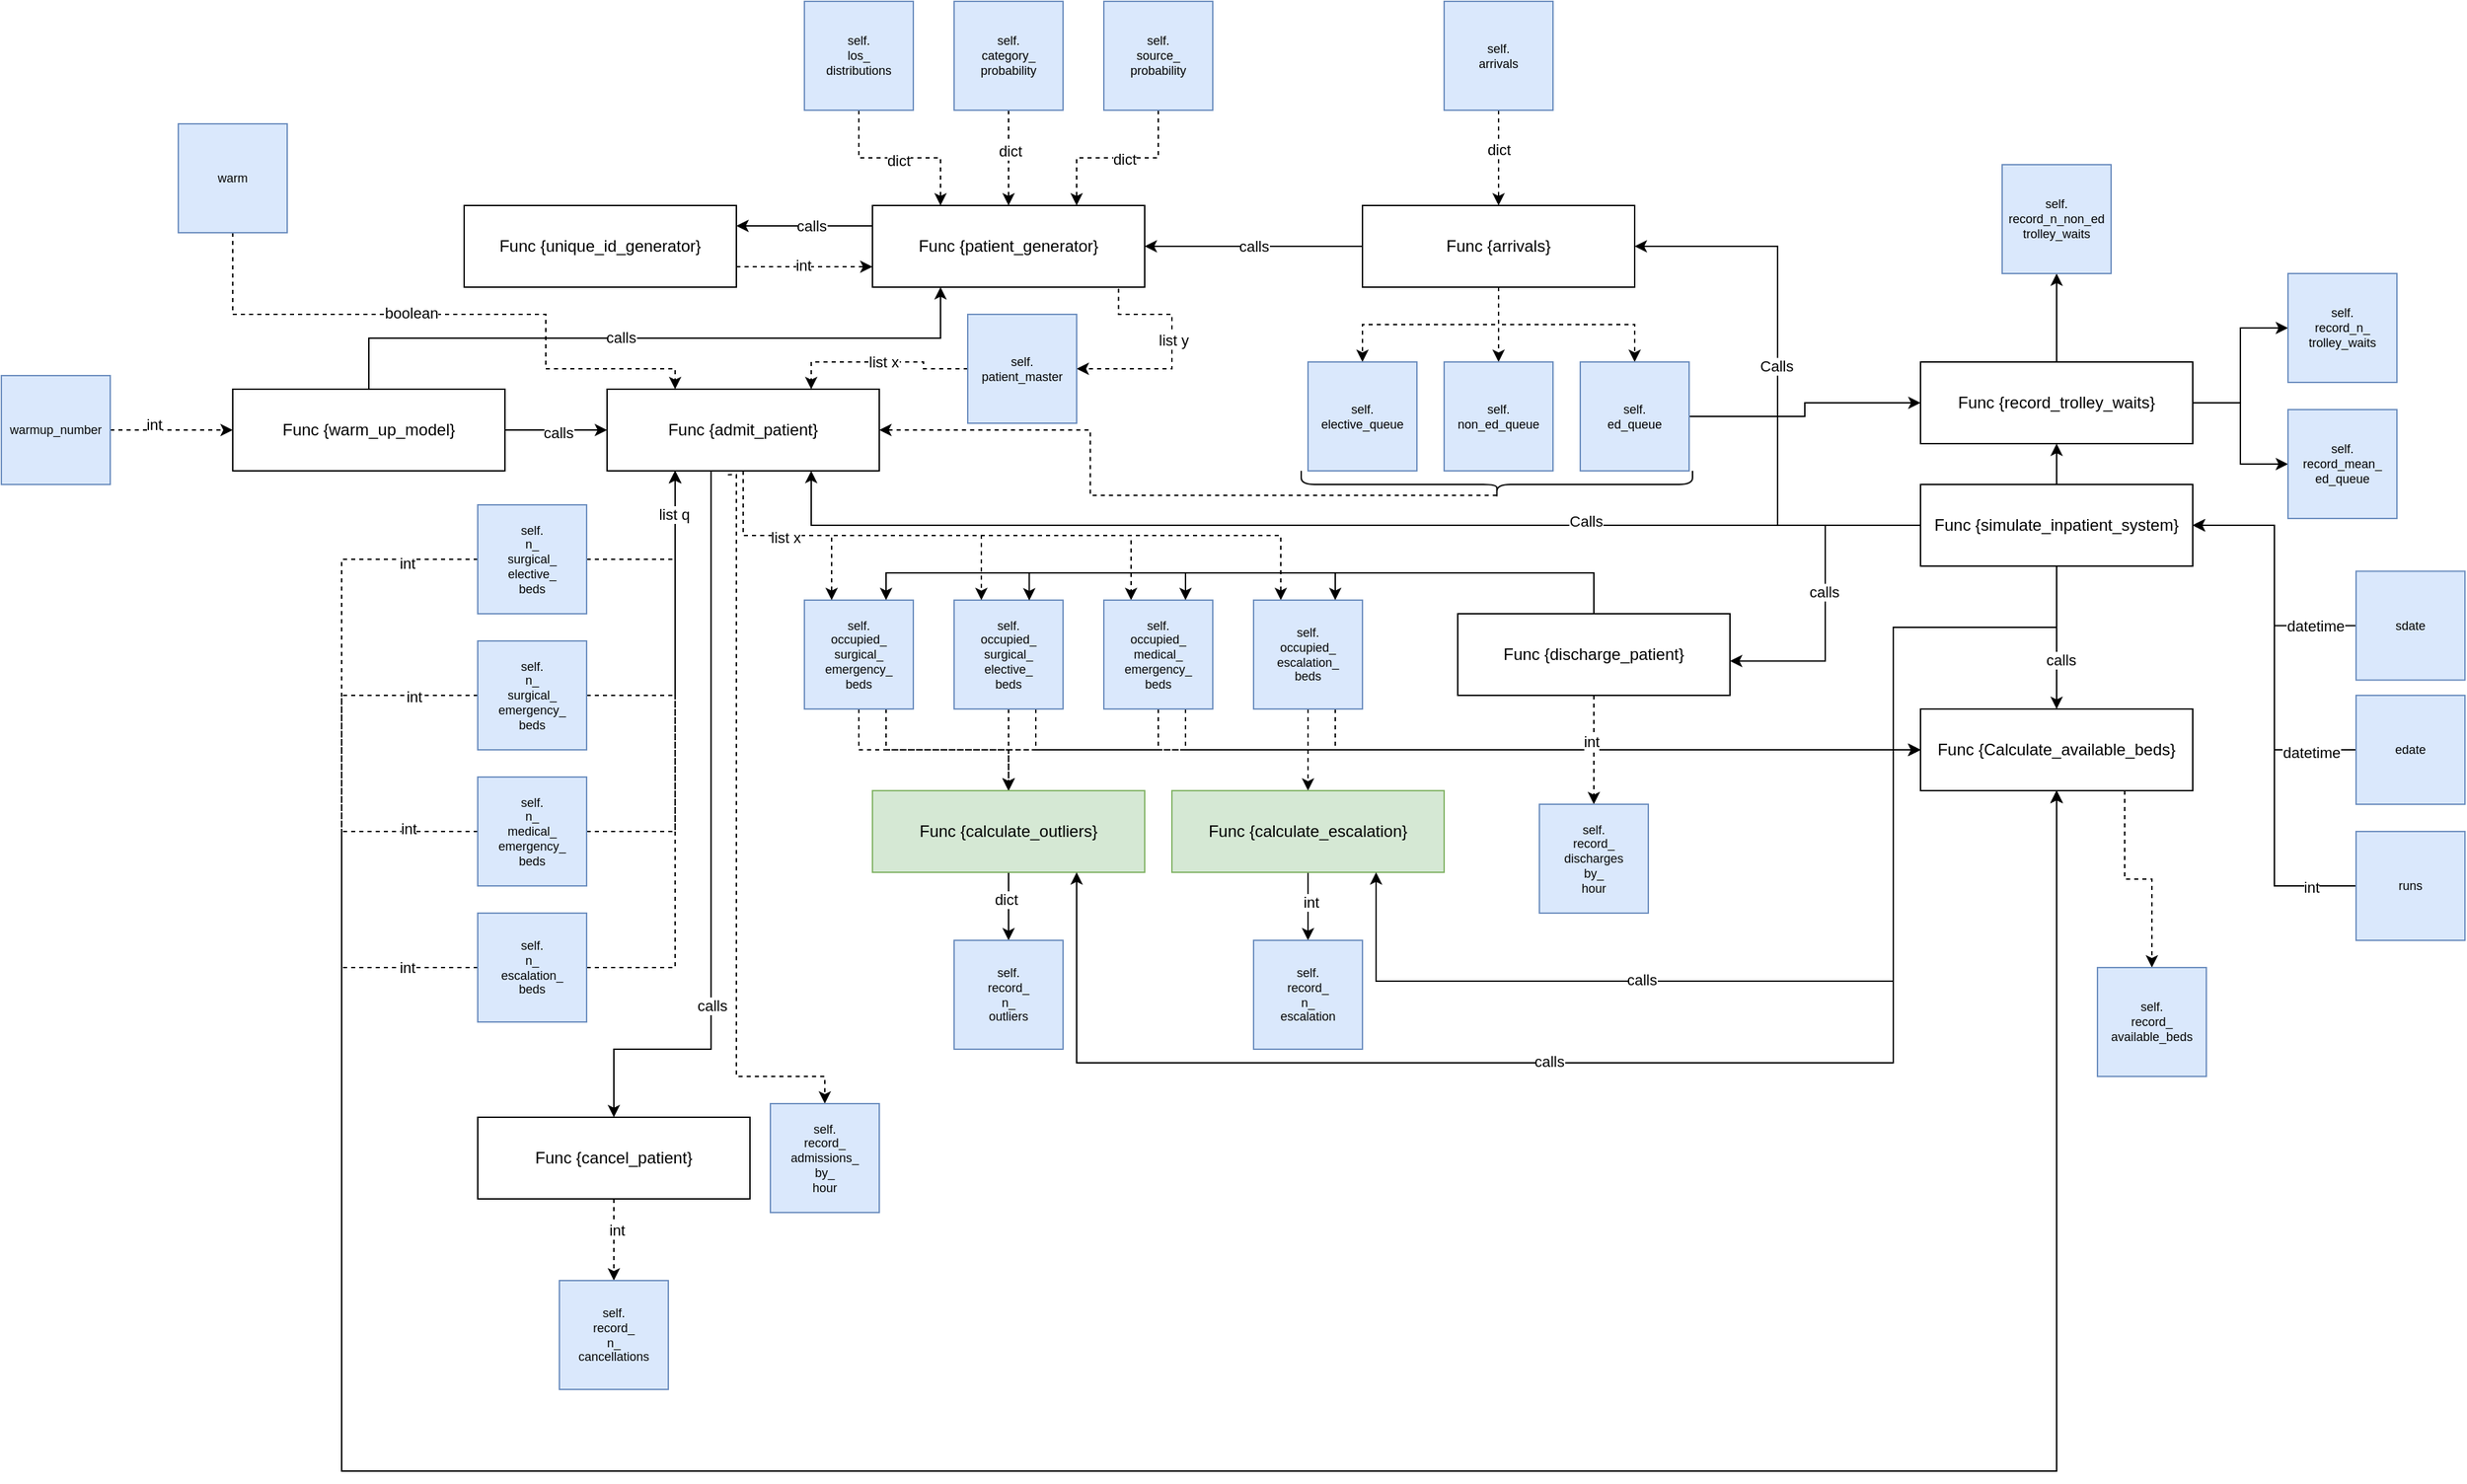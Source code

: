 <mxfile version="22.0.2" type="device">
  <diagram name="Page-1" id="2YBvvXClWsGukQMizWep">
    <mxGraphModel dx="3790" dy="1213" grid="1" gridSize="10" guides="1" tooltips="1" connect="1" arrows="1" fold="1" page="1" pageScale="1" pageWidth="850" pageHeight="1100" math="0" shadow="0">
      <root>
        <mxCell id="0" />
        <mxCell id="1" parent="0" />
        <mxCell id="R9RrN_RlZ74akKqqiqNs-4" style="edgeStyle=orthogonalEdgeStyle;rounded=0;orthogonalLoop=1;jettySize=auto;html=1;entryX=0;entryY=0.75;entryDx=0;entryDy=0;dashed=1;exitX=1;exitY=0.75;exitDx=0;exitDy=0;" edge="1" parent="1" source="R9RrN_RlZ74akKqqiqNs-2" target="R9RrN_RlZ74akKqqiqNs-3">
          <mxGeometry relative="1" as="geometry" />
        </mxCell>
        <mxCell id="R9RrN_RlZ74akKqqiqNs-9" value="int" style="edgeLabel;html=1;align=center;verticalAlign=middle;resizable=0;points=[];" vertex="1" connectable="0" parent="R9RrN_RlZ74akKqqiqNs-4">
          <mxGeometry x="-0.024" y="1" relative="1" as="geometry">
            <mxPoint as="offset" />
          </mxGeometry>
        </mxCell>
        <mxCell id="R9RrN_RlZ74akKqqiqNs-2" value="Func {unique_id_generator}" style="rounded=0;whiteSpace=wrap;html=1;" vertex="1" parent="1">
          <mxGeometry x="120" y="470" width="200" height="60" as="geometry" />
        </mxCell>
        <mxCell id="R9RrN_RlZ74akKqqiqNs-14" style="edgeStyle=orthogonalEdgeStyle;rounded=0;orthogonalLoop=1;jettySize=auto;html=1;dashed=1;exitX=0.904;exitY=1.019;exitDx=0;exitDy=0;entryX=1;entryY=0.5;entryDx=0;entryDy=0;exitPerimeter=0;" edge="1" parent="1" source="R9RrN_RlZ74akKqqiqNs-3" target="R9RrN_RlZ74akKqqiqNs-13">
          <mxGeometry relative="1" as="geometry" />
        </mxCell>
        <mxCell id="R9RrN_RlZ74akKqqiqNs-16" value="list y" style="edgeLabel;html=1;align=center;verticalAlign=middle;resizable=0;points=[];" vertex="1" connectable="0" parent="R9RrN_RlZ74akKqqiqNs-14">
          <mxGeometry x="-0.089" y="1" relative="1" as="geometry">
            <mxPoint as="offset" />
          </mxGeometry>
        </mxCell>
        <mxCell id="R9RrN_RlZ74akKqqiqNs-56" style="edgeStyle=orthogonalEdgeStyle;rounded=0;orthogonalLoop=1;jettySize=auto;html=1;entryX=1;entryY=0.25;entryDx=0;entryDy=0;exitX=0;exitY=0.25;exitDx=0;exitDy=0;" edge="1" parent="1" source="R9RrN_RlZ74akKqqiqNs-3" target="R9RrN_RlZ74akKqqiqNs-2">
          <mxGeometry relative="1" as="geometry" />
        </mxCell>
        <mxCell id="R9RrN_RlZ74akKqqiqNs-57" value="calls" style="edgeLabel;html=1;align=center;verticalAlign=middle;resizable=0;points=[];" vertex="1" connectable="0" parent="R9RrN_RlZ74akKqqiqNs-56">
          <mxGeometry x="-0.092" relative="1" as="geometry">
            <mxPoint as="offset" />
          </mxGeometry>
        </mxCell>
        <mxCell id="R9RrN_RlZ74akKqqiqNs-3" value="Func {patient_generator&lt;span style=&quot;background-color: initial;&quot;&gt;}&lt;/span&gt;" style="rounded=0;whiteSpace=wrap;html=1;" vertex="1" parent="1">
          <mxGeometry x="420" y="470" width="200" height="60" as="geometry" />
        </mxCell>
        <mxCell id="R9RrN_RlZ74akKqqiqNs-10" style="edgeStyle=orthogonalEdgeStyle;rounded=0;orthogonalLoop=1;jettySize=auto;html=1;entryX=0.25;entryY=1;entryDx=0;entryDy=0;exitX=0.5;exitY=0;exitDx=0;exitDy=0;" edge="1" parent="1" source="R9RrN_RlZ74akKqqiqNs-5" target="R9RrN_RlZ74akKqqiqNs-3">
          <mxGeometry relative="1" as="geometry">
            <mxPoint x="470" y="600" as="sourcePoint" />
          </mxGeometry>
        </mxCell>
        <mxCell id="R9RrN_RlZ74akKqqiqNs-11" value="calls" style="edgeLabel;html=1;align=center;verticalAlign=middle;resizable=0;points=[];" vertex="1" connectable="0" parent="R9RrN_RlZ74akKqqiqNs-10">
          <mxGeometry x="-0.102" y="1" relative="1" as="geometry">
            <mxPoint as="offset" />
          </mxGeometry>
        </mxCell>
        <mxCell id="R9RrN_RlZ74akKqqiqNs-31" style="edgeStyle=orthogonalEdgeStyle;rounded=0;orthogonalLoop=1;jettySize=auto;html=1;entryX=0;entryY=0.5;entryDx=0;entryDy=0;" edge="1" parent="1" source="R9RrN_RlZ74akKqqiqNs-5" target="R9RrN_RlZ74akKqqiqNs-42">
          <mxGeometry relative="1" as="geometry" />
        </mxCell>
        <mxCell id="R9RrN_RlZ74akKqqiqNs-45" value="calls" style="edgeLabel;html=1;align=center;verticalAlign=middle;resizable=0;points=[];" vertex="1" connectable="0" parent="R9RrN_RlZ74akKqqiqNs-31">
          <mxGeometry x="0.046" y="-2" relative="1" as="geometry">
            <mxPoint as="offset" />
          </mxGeometry>
        </mxCell>
        <mxCell id="R9RrN_RlZ74akKqqiqNs-33" style="edgeStyle=orthogonalEdgeStyle;rounded=0;orthogonalLoop=1;jettySize=auto;html=1;exitX=0.5;exitY=1;exitDx=0;exitDy=0;entryX=0.25;entryY=0;entryDx=0;entryDy=0;dashed=1;" edge="1" parent="1" source="R9RrN_RlZ74akKqqiqNs-42" target="R9RrN_RlZ74akKqqiqNs-29">
          <mxGeometry relative="1" as="geometry" />
        </mxCell>
        <mxCell id="R9RrN_RlZ74akKqqiqNs-34" style="edgeStyle=orthogonalEdgeStyle;rounded=0;orthogonalLoop=1;jettySize=auto;html=1;exitX=0.5;exitY=1;exitDx=0;exitDy=0;entryX=0.25;entryY=0;entryDx=0;entryDy=0;dashed=1;" edge="1" parent="1" source="R9RrN_RlZ74akKqqiqNs-42" target="R9RrN_RlZ74akKqqiqNs-30">
          <mxGeometry relative="1" as="geometry" />
        </mxCell>
        <mxCell id="R9RrN_RlZ74akKqqiqNs-5" value="Func {warm_up_model&lt;span style=&quot;background-color: initial;&quot;&gt;}&lt;/span&gt;" style="rounded=0;whiteSpace=wrap;html=1;" vertex="1" parent="1">
          <mxGeometry x="-50" y="605" width="200" height="60" as="geometry" />
        </mxCell>
        <mxCell id="R9RrN_RlZ74akKqqiqNs-58" style="edgeStyle=orthogonalEdgeStyle;rounded=0;orthogonalLoop=1;jettySize=auto;html=1;entryX=1;entryY=0.5;entryDx=0;entryDy=0;exitX=0;exitY=0.5;exitDx=0;exitDy=0;" edge="1" parent="1" source="R9RrN_RlZ74akKqqiqNs-7" target="R9RrN_RlZ74akKqqiqNs-3">
          <mxGeometry relative="1" as="geometry" />
        </mxCell>
        <mxCell id="R9RrN_RlZ74akKqqiqNs-59" value="calls" style="edgeLabel;html=1;align=center;verticalAlign=middle;resizable=0;points=[];" vertex="1" connectable="0" parent="R9RrN_RlZ74akKqqiqNs-58">
          <mxGeometry x="0.292" relative="1" as="geometry">
            <mxPoint x="23" as="offset" />
          </mxGeometry>
        </mxCell>
        <mxCell id="R9RrN_RlZ74akKqqiqNs-90" style="edgeStyle=orthogonalEdgeStyle;rounded=0;orthogonalLoop=1;jettySize=auto;html=1;entryX=0.5;entryY=0;entryDx=0;entryDy=0;dashed=1;" edge="1" parent="1" source="R9RrN_RlZ74akKqqiqNs-7" target="R9RrN_RlZ74akKqqiqNs-86">
          <mxGeometry relative="1" as="geometry" />
        </mxCell>
        <mxCell id="R9RrN_RlZ74akKqqiqNs-91" style="edgeStyle=orthogonalEdgeStyle;rounded=0;orthogonalLoop=1;jettySize=auto;html=1;entryX=0.5;entryY=0;entryDx=0;entryDy=0;dashed=1;" edge="1" parent="1" source="R9RrN_RlZ74akKqqiqNs-7" target="R9RrN_RlZ74akKqqiqNs-87">
          <mxGeometry relative="1" as="geometry" />
        </mxCell>
        <mxCell id="R9RrN_RlZ74akKqqiqNs-92" style="edgeStyle=orthogonalEdgeStyle;rounded=0;orthogonalLoop=1;jettySize=auto;html=1;entryX=0.5;entryY=0;entryDx=0;entryDy=0;dashed=1;" edge="1" parent="1" source="R9RrN_RlZ74akKqqiqNs-7" target="R9RrN_RlZ74akKqqiqNs-89">
          <mxGeometry relative="1" as="geometry" />
        </mxCell>
        <mxCell id="R9RrN_RlZ74akKqqiqNs-7" value="Func {arrivals&lt;span style=&quot;background-color: initial;&quot;&gt;}&lt;/span&gt;" style="rounded=0;whiteSpace=wrap;html=1;" vertex="1" parent="1">
          <mxGeometry x="780" y="470" width="200" height="60" as="geometry" />
        </mxCell>
        <mxCell id="R9RrN_RlZ74akKqqiqNs-43" style="edgeStyle=orthogonalEdgeStyle;rounded=0;orthogonalLoop=1;jettySize=auto;html=1;entryX=0.75;entryY=0;entryDx=0;entryDy=0;dashed=1;" edge="1" parent="1" source="R9RrN_RlZ74akKqqiqNs-13" target="R9RrN_RlZ74akKqqiqNs-42">
          <mxGeometry relative="1" as="geometry" />
        </mxCell>
        <mxCell id="R9RrN_RlZ74akKqqiqNs-44" value="list x" style="edgeLabel;html=1;align=center;verticalAlign=middle;resizable=0;points=[];" vertex="1" connectable="0" parent="R9RrN_RlZ74akKqqiqNs-43">
          <mxGeometry x="-0.038" relative="1" as="geometry">
            <mxPoint as="offset" />
          </mxGeometry>
        </mxCell>
        <mxCell id="R9RrN_RlZ74akKqqiqNs-13" value="self.&lt;br style=&quot;font-size: 9px;&quot;&gt;patient_master" style="whiteSpace=wrap;html=1;aspect=fixed;fillColor=#dae8fc;strokeColor=#6c8ebf;fontSize=9;" vertex="1" parent="1">
          <mxGeometry x="490" y="550" width="80" height="80" as="geometry" />
        </mxCell>
        <mxCell id="R9RrN_RlZ74akKqqiqNs-21" style="edgeStyle=orthogonalEdgeStyle;rounded=0;orthogonalLoop=1;jettySize=auto;html=1;entryX=0.25;entryY=0;entryDx=0;entryDy=0;dashed=1;" edge="1" parent="1" source="R9RrN_RlZ74akKqqiqNs-18" target="R9RrN_RlZ74akKqqiqNs-3">
          <mxGeometry relative="1" as="geometry" />
        </mxCell>
        <mxCell id="R9RrN_RlZ74akKqqiqNs-24" value="dict" style="edgeLabel;html=1;align=center;verticalAlign=middle;resizable=0;points=[];" vertex="1" connectable="0" parent="R9RrN_RlZ74akKqqiqNs-21">
          <mxGeometry x="-0.025" y="-2" relative="1" as="geometry">
            <mxPoint as="offset" />
          </mxGeometry>
        </mxCell>
        <mxCell id="R9RrN_RlZ74akKqqiqNs-18" value="self.&lt;br&gt;los_&lt;br&gt;distributions" style="whiteSpace=wrap;html=1;aspect=fixed;fillColor=#dae8fc;strokeColor=#6c8ebf;fontSize=9;" vertex="1" parent="1">
          <mxGeometry x="370" y="320" width="80" height="80" as="geometry" />
        </mxCell>
        <mxCell id="R9RrN_RlZ74akKqqiqNs-22" style="edgeStyle=orthogonalEdgeStyle;rounded=0;orthogonalLoop=1;jettySize=auto;html=1;entryX=0.5;entryY=0;entryDx=0;entryDy=0;dashed=1;" edge="1" parent="1" source="R9RrN_RlZ74akKqqiqNs-19" target="R9RrN_RlZ74akKqqiqNs-3">
          <mxGeometry relative="1" as="geometry" />
        </mxCell>
        <mxCell id="R9RrN_RlZ74akKqqiqNs-25" value="dict" style="edgeLabel;html=1;align=center;verticalAlign=middle;resizable=0;points=[];" vertex="1" connectable="0" parent="R9RrN_RlZ74akKqqiqNs-22">
          <mxGeometry x="-0.139" y="1" relative="1" as="geometry">
            <mxPoint as="offset" />
          </mxGeometry>
        </mxCell>
        <mxCell id="R9RrN_RlZ74akKqqiqNs-19" value="self.&lt;br style=&quot;font-size: 9px;&quot;&gt;category_&lt;br&gt;probability" style="whiteSpace=wrap;html=1;aspect=fixed;fillColor=#dae8fc;strokeColor=#6c8ebf;fontSize=9;" vertex="1" parent="1">
          <mxGeometry x="480" y="320" width="80" height="80" as="geometry" />
        </mxCell>
        <mxCell id="R9RrN_RlZ74akKqqiqNs-23" style="edgeStyle=orthogonalEdgeStyle;rounded=0;orthogonalLoop=1;jettySize=auto;html=1;entryX=0.75;entryY=0;entryDx=0;entryDy=0;dashed=1;" edge="1" parent="1" source="R9RrN_RlZ74akKqqiqNs-20" target="R9RrN_RlZ74akKqqiqNs-3">
          <mxGeometry relative="1" as="geometry" />
        </mxCell>
        <mxCell id="R9RrN_RlZ74akKqqiqNs-26" value="dict" style="edgeLabel;html=1;align=center;verticalAlign=middle;resizable=0;points=[];" vertex="1" connectable="0" parent="R9RrN_RlZ74akKqqiqNs-23">
          <mxGeometry x="-0.068" y="1" relative="1" as="geometry">
            <mxPoint as="offset" />
          </mxGeometry>
        </mxCell>
        <mxCell id="R9RrN_RlZ74akKqqiqNs-20" value="self.&lt;br style=&quot;font-size: 9px;&quot;&gt;source_&lt;br&gt;probability" style="whiteSpace=wrap;html=1;aspect=fixed;fillColor=#dae8fc;strokeColor=#6c8ebf;fontSize=9;" vertex="1" parent="1">
          <mxGeometry x="590" y="320" width="80" height="80" as="geometry" />
        </mxCell>
        <mxCell id="R9RrN_RlZ74akKqqiqNs-71" style="edgeStyle=orthogonalEdgeStyle;rounded=0;orthogonalLoop=1;jettySize=auto;html=1;exitX=0.5;exitY=1;exitDx=0;exitDy=0;dashed=1;" edge="1" parent="1" source="R9RrN_RlZ74akKqqiqNs-27" target="R9RrN_RlZ74akKqqiqNs-66">
          <mxGeometry relative="1" as="geometry" />
        </mxCell>
        <mxCell id="R9RrN_RlZ74akKqqiqNs-161" style="edgeStyle=orthogonalEdgeStyle;rounded=0;orthogonalLoop=1;jettySize=auto;html=1;entryX=0;entryY=0.5;entryDx=0;entryDy=0;exitX=0.75;exitY=1;exitDx=0;exitDy=0;dashed=1;" edge="1" parent="1" source="R9RrN_RlZ74akKqqiqNs-27" target="R9RrN_RlZ74akKqqiqNs-155">
          <mxGeometry relative="1" as="geometry" />
        </mxCell>
        <mxCell id="R9RrN_RlZ74akKqqiqNs-27" value="self.&lt;br style=&quot;font-size: 9px;&quot;&gt;occupied_&lt;br style=&quot;font-size: 9px;&quot;&gt;surgical_&lt;br style=&quot;font-size: 9px;&quot;&gt;emergency_&lt;br style=&quot;font-size: 9px;&quot;&gt;beds" style="whiteSpace=wrap;html=1;aspect=fixed;fillColor=#dae8fc;strokeColor=#6c8ebf;labelBackgroundColor=none;fontFamily=Helvetica;fontSize=9;fontColor=#050505;" vertex="1" parent="1">
          <mxGeometry x="370" y="760" width="80" height="80" as="geometry" />
        </mxCell>
        <mxCell id="R9RrN_RlZ74akKqqiqNs-72" style="edgeStyle=orthogonalEdgeStyle;rounded=0;orthogonalLoop=1;jettySize=auto;html=1;entryX=0.5;entryY=0;entryDx=0;entryDy=0;dashed=1;" edge="1" parent="1" source="R9RrN_RlZ74akKqqiqNs-28" target="R9RrN_RlZ74akKqqiqNs-66">
          <mxGeometry relative="1" as="geometry" />
        </mxCell>
        <mxCell id="R9RrN_RlZ74akKqqiqNs-160" style="edgeStyle=orthogonalEdgeStyle;rounded=0;orthogonalLoop=1;jettySize=auto;html=1;entryX=0;entryY=0.5;entryDx=0;entryDy=0;exitX=0.75;exitY=1;exitDx=0;exitDy=0;dashed=1;" edge="1" parent="1" source="R9RrN_RlZ74akKqqiqNs-28" target="R9RrN_RlZ74akKqqiqNs-155">
          <mxGeometry relative="1" as="geometry" />
        </mxCell>
        <mxCell id="R9RrN_RlZ74akKqqiqNs-28" value="self.&lt;br style=&quot;font-size: 9px;&quot;&gt;&lt;div style=&quot;font-size: 9px;&quot;&gt;&lt;div style=&quot;font-size: 9px;&quot;&gt;occupied_&lt;/div&gt;&lt;div style=&quot;font-size: 9px;&quot;&gt;surgical_&lt;/div&gt;&lt;div style=&quot;font-size: 9px;&quot;&gt;elective_&lt;/div&gt;&lt;div style=&quot;font-size: 9px;&quot;&gt;beds&lt;/div&gt;&lt;/div&gt;" style="whiteSpace=wrap;html=1;aspect=fixed;fillColor=#dae8fc;strokeColor=#6c8ebf;fontFamily=Helvetica;fontSize=9;labelBackgroundColor=none;fontColor=#050505;" vertex="1" parent="1">
          <mxGeometry x="480" y="760" width="80" height="80" as="geometry" />
        </mxCell>
        <mxCell id="R9RrN_RlZ74akKqqiqNs-73" style="edgeStyle=orthogonalEdgeStyle;rounded=0;orthogonalLoop=1;jettySize=auto;html=1;entryX=0.5;entryY=0;entryDx=0;entryDy=0;dashed=1;" edge="1" parent="1" source="R9RrN_RlZ74akKqqiqNs-29" target="R9RrN_RlZ74akKqqiqNs-66">
          <mxGeometry relative="1" as="geometry" />
        </mxCell>
        <mxCell id="R9RrN_RlZ74akKqqiqNs-159" style="edgeStyle=orthogonalEdgeStyle;rounded=0;orthogonalLoop=1;jettySize=auto;html=1;entryX=0;entryY=0.5;entryDx=0;entryDy=0;exitX=0.75;exitY=1;exitDx=0;exitDy=0;dashed=1;" edge="1" parent="1" source="R9RrN_RlZ74akKqqiqNs-29" target="R9RrN_RlZ74akKqqiqNs-155">
          <mxGeometry relative="1" as="geometry" />
        </mxCell>
        <mxCell id="R9RrN_RlZ74akKqqiqNs-29" value="self.&lt;br style=&quot;font-size: 9px;&quot;&gt;&lt;div style=&quot;font-size: 9px;&quot;&gt;&lt;div style=&quot;font-size: 9px;&quot;&gt;occupied_&lt;/div&gt;&lt;div style=&quot;font-size: 9px;&quot;&gt;medical_&lt;/div&gt;&lt;div style=&quot;font-size: 9px;&quot;&gt;emergency_&lt;/div&gt;&lt;div style=&quot;font-size: 9px;&quot;&gt;beds&lt;/div&gt;&lt;/div&gt;" style="whiteSpace=wrap;html=1;aspect=fixed;fillColor=#dae8fc;strokeColor=#6c8ebf;fontSize=9;labelBackgroundColor=none;fontFamily=Helvetica;fontColor=#050505;" vertex="1" parent="1">
          <mxGeometry x="590" y="760" width="80" height="80" as="geometry" />
        </mxCell>
        <mxCell id="R9RrN_RlZ74akKqqiqNs-82" style="edgeStyle=orthogonalEdgeStyle;rounded=0;orthogonalLoop=1;jettySize=auto;html=1;entryX=0.5;entryY=0;entryDx=0;entryDy=0;dashed=1;" edge="1" parent="1" source="R9RrN_RlZ74akKqqiqNs-30" target="R9RrN_RlZ74akKqqiqNs-79">
          <mxGeometry relative="1" as="geometry" />
        </mxCell>
        <mxCell id="R9RrN_RlZ74akKqqiqNs-158" style="edgeStyle=orthogonalEdgeStyle;rounded=0;orthogonalLoop=1;jettySize=auto;html=1;entryX=0;entryY=0.5;entryDx=0;entryDy=0;exitX=0.75;exitY=1;exitDx=0;exitDy=0;dashed=1;" edge="1" parent="1" source="R9RrN_RlZ74akKqqiqNs-30" target="R9RrN_RlZ74akKqqiqNs-155">
          <mxGeometry relative="1" as="geometry" />
        </mxCell>
        <mxCell id="R9RrN_RlZ74akKqqiqNs-30" value="self.&lt;br style=&quot;font-size: 9px;&quot;&gt;&lt;div style=&quot;font-size: 9px;&quot;&gt;&lt;div style=&quot;font-size: 9px;&quot;&gt;occupied_&lt;/div&gt;&lt;div style=&quot;font-size: 9px;&quot;&gt;e&lt;span style=&quot;background-color: initial;&quot;&gt;scalation_&lt;/span&gt;&lt;/div&gt;&lt;div style=&quot;font-size: 9px;&quot;&gt;&lt;span style=&quot;background-color: initial;&quot;&gt;beds&lt;/span&gt;&lt;/div&gt;&lt;/div&gt;" style="whiteSpace=wrap;html=1;aspect=fixed;fillColor=#dae8fc;strokeColor=#6c8ebf;labelBackgroundColor=none;fontFamily=Helvetica;fontSize=9;fontColor=#050505;" vertex="1" parent="1">
          <mxGeometry x="700" y="760" width="80" height="80" as="geometry" />
        </mxCell>
        <mxCell id="R9RrN_RlZ74akKqqiqNs-104" style="edgeStyle=orthogonalEdgeStyle;rounded=0;orthogonalLoop=1;jettySize=auto;html=1;exitX=0.382;exitY=0.96;exitDx=0;exitDy=0;exitPerimeter=0;" edge="1" parent="1" source="R9RrN_RlZ74akKqqiqNs-42" target="R9RrN_RlZ74akKqqiqNs-103">
          <mxGeometry relative="1" as="geometry">
            <Array as="points">
              <mxPoint x="301" y="1090" />
              <mxPoint x="230" y="1090" />
            </Array>
          </mxGeometry>
        </mxCell>
        <mxCell id="R9RrN_RlZ74akKqqiqNs-105" value="calls" style="edgeLabel;html=1;align=center;verticalAlign=middle;resizable=0;points=[];" vertex="1" connectable="0" parent="R9RrN_RlZ74akKqqiqNs-104">
          <mxGeometry x="0.44" relative="1" as="geometry">
            <mxPoint as="offset" />
          </mxGeometry>
        </mxCell>
        <mxCell id="R9RrN_RlZ74akKqqiqNs-111" style="edgeStyle=orthogonalEdgeStyle;rounded=0;orthogonalLoop=1;jettySize=auto;html=1;entryX=0.5;entryY=0;entryDx=0;entryDy=0;dashed=1;exitX=0.444;exitY=1.047;exitDx=0;exitDy=0;exitPerimeter=0;" edge="1" parent="1" source="R9RrN_RlZ74akKqqiqNs-42" target="R9RrN_RlZ74akKqqiqNs-113">
          <mxGeometry relative="1" as="geometry">
            <mxPoint x="450" y="1140.0" as="targetPoint" />
            <Array as="points">
              <mxPoint x="320" y="668" />
              <mxPoint x="320" y="1110" />
              <mxPoint x="385" y="1110" />
            </Array>
          </mxGeometry>
        </mxCell>
        <mxCell id="R9RrN_RlZ74akKqqiqNs-42" value="Func {admit_patient&lt;span style=&quot;background-color: initial;&quot;&gt;}&lt;/span&gt;" style="rounded=0;whiteSpace=wrap;html=1;" vertex="1" parent="1">
          <mxGeometry x="225" y="605" width="200" height="60" as="geometry" />
        </mxCell>
        <mxCell id="R9RrN_RlZ74akKqqiqNs-50" style="edgeStyle=orthogonalEdgeStyle;rounded=0;orthogonalLoop=1;jettySize=auto;html=1;entryX=0.25;entryY=1;entryDx=0;entryDy=0;dashed=1;" edge="1" parent="1" source="R9RrN_RlZ74akKqqiqNs-46" target="R9RrN_RlZ74akKqqiqNs-42">
          <mxGeometry relative="1" as="geometry" />
        </mxCell>
        <mxCell id="R9RrN_RlZ74akKqqiqNs-162" style="edgeStyle=orthogonalEdgeStyle;rounded=0;orthogonalLoop=1;jettySize=auto;html=1;entryX=0.5;entryY=1;entryDx=0;entryDy=0;dashed=1;" edge="1" parent="1" source="R9RrN_RlZ74akKqqiqNs-46" target="R9RrN_RlZ74akKqqiqNs-155">
          <mxGeometry relative="1" as="geometry">
            <Array as="points">
              <mxPoint x="30" y="730" />
              <mxPoint x="30" y="1400" />
              <mxPoint x="1290" y="1400" />
            </Array>
          </mxGeometry>
        </mxCell>
        <mxCell id="R9RrN_RlZ74akKqqiqNs-166" value="int" style="edgeLabel;html=1;align=center;verticalAlign=middle;resizable=0;points=[];" vertex="1" connectable="0" parent="R9RrN_RlZ74akKqqiqNs-162">
          <mxGeometry x="-0.959" y="3" relative="1" as="geometry">
            <mxPoint as="offset" />
          </mxGeometry>
        </mxCell>
        <mxCell id="R9RrN_RlZ74akKqqiqNs-46" value="self.&lt;br style=&quot;font-size: 9px;&quot;&gt;&lt;div style=&quot;font-size: 9px;&quot;&gt;&lt;div style=&quot;font-size: 9px;&quot;&gt;n_&lt;/div&gt;&lt;div style=&quot;font-size: 9px;&quot;&gt;surgical_&lt;/div&gt;&lt;div style=&quot;font-size: 9px;&quot;&gt;elective_&lt;/div&gt;&lt;div style=&quot;font-size: 9px;&quot;&gt;beds&lt;/div&gt;&lt;/div&gt;" style="whiteSpace=wrap;html=1;aspect=fixed;fillColor=#dae8fc;strokeColor=#6c8ebf;labelBackgroundColor=none;fontFamily=Helvetica;fontSize=9;fontColor=#050505;" vertex="1" parent="1">
          <mxGeometry x="130" y="690" width="80" height="80" as="geometry" />
        </mxCell>
        <mxCell id="R9RrN_RlZ74akKqqiqNs-60" style="edgeStyle=orthogonalEdgeStyle;rounded=0;orthogonalLoop=1;jettySize=auto;html=1;entryX=0.25;entryY=1;entryDx=0;entryDy=0;dashed=1;" edge="1" parent="1" source="R9RrN_RlZ74akKqqiqNs-47" target="R9RrN_RlZ74akKqqiqNs-42">
          <mxGeometry relative="1" as="geometry" />
        </mxCell>
        <mxCell id="R9RrN_RlZ74akKqqiqNs-163" style="edgeStyle=orthogonalEdgeStyle;rounded=0;orthogonalLoop=1;jettySize=auto;html=1;entryX=0.5;entryY=1;entryDx=0;entryDy=0;dashed=1;" edge="1" parent="1" source="R9RrN_RlZ74akKqqiqNs-47" target="R9RrN_RlZ74akKqqiqNs-155">
          <mxGeometry relative="1" as="geometry">
            <Array as="points">
              <mxPoint x="30" y="830" />
              <mxPoint x="30" y="1400" />
              <mxPoint x="1290" y="1400" />
            </Array>
          </mxGeometry>
        </mxCell>
        <mxCell id="R9RrN_RlZ74akKqqiqNs-167" value="int" style="edgeLabel;html=1;align=center;verticalAlign=middle;resizable=0;points=[];" vertex="1" connectable="0" parent="R9RrN_RlZ74akKqqiqNs-163">
          <mxGeometry x="-0.961" y="1" relative="1" as="geometry">
            <mxPoint as="offset" />
          </mxGeometry>
        </mxCell>
        <mxCell id="R9RrN_RlZ74akKqqiqNs-47" value="self.&lt;br style=&quot;font-size: 9px;&quot;&gt;&lt;div style=&quot;font-size: 9px;&quot;&gt;&lt;div style=&quot;font-size: 9px;&quot;&gt;&lt;div style=&quot;font-size: 9px;&quot;&gt;&lt;div style=&quot;font-size: 9px;&quot;&gt;n_&lt;/div&gt;&lt;div style=&quot;font-size: 9px;&quot;&gt;surgical_&lt;/div&gt;&lt;div style=&quot;font-size: 9px;&quot;&gt;emergency_&lt;/div&gt;&lt;div style=&quot;font-size: 9px;&quot;&gt;beds&lt;/div&gt;&lt;/div&gt;&lt;/div&gt;&lt;/div&gt;" style="whiteSpace=wrap;html=1;aspect=fixed;fillColor=#dae8fc;strokeColor=#6c8ebf;labelBackgroundColor=none;fontFamily=Helvetica;fontSize=9;fontColor=#050505;" vertex="1" parent="1">
          <mxGeometry x="130" y="790" width="80" height="80" as="geometry" />
        </mxCell>
        <mxCell id="R9RrN_RlZ74akKqqiqNs-62" style="edgeStyle=orthogonalEdgeStyle;rounded=0;orthogonalLoop=1;jettySize=auto;html=1;entryX=0.25;entryY=1;entryDx=0;entryDy=0;dashed=1;" edge="1" parent="1" source="R9RrN_RlZ74akKqqiqNs-48" target="R9RrN_RlZ74akKqqiqNs-42">
          <mxGeometry relative="1" as="geometry" />
        </mxCell>
        <mxCell id="R9RrN_RlZ74akKqqiqNs-164" style="edgeStyle=orthogonalEdgeStyle;rounded=0;orthogonalLoop=1;jettySize=auto;html=1;entryX=0.5;entryY=1;entryDx=0;entryDy=0;dashed=1;" edge="1" parent="1" source="R9RrN_RlZ74akKqqiqNs-48" target="R9RrN_RlZ74akKqqiqNs-155">
          <mxGeometry relative="1" as="geometry">
            <Array as="points">
              <mxPoint x="30" y="930" />
              <mxPoint x="30" y="1400" />
              <mxPoint x="1290" y="1400" />
            </Array>
          </mxGeometry>
        </mxCell>
        <mxCell id="R9RrN_RlZ74akKqqiqNs-168" value="int" style="edgeLabel;html=1;align=center;verticalAlign=middle;resizable=0;points=[];" vertex="1" connectable="0" parent="R9RrN_RlZ74akKqqiqNs-164">
          <mxGeometry x="-0.956" y="-2" relative="1" as="geometry">
            <mxPoint as="offset" />
          </mxGeometry>
        </mxCell>
        <mxCell id="R9RrN_RlZ74akKqqiqNs-48" value="self.&lt;br style=&quot;font-size: 9px;&quot;&gt;&lt;div style=&quot;font-size: 9px;&quot;&gt;&lt;div style=&quot;font-size: 9px;&quot;&gt;&lt;div style=&quot;font-size: 9px;&quot;&gt;&lt;div style=&quot;font-size: 9px;&quot;&gt;n_&lt;/div&gt;&lt;div style=&quot;font-size: 9px;&quot;&gt;medical_&lt;/div&gt;&lt;div style=&quot;font-size: 9px;&quot;&gt;emergency_&lt;/div&gt;&lt;div style=&quot;font-size: 9px;&quot;&gt;beds&lt;/div&gt;&lt;/div&gt;&lt;/div&gt;&lt;/div&gt;" style="whiteSpace=wrap;html=1;aspect=fixed;fillColor=#dae8fc;strokeColor=#6c8ebf;labelBackgroundColor=none;fontFamily=Helvetica;fontSize=9;fontColor=#050505;" vertex="1" parent="1">
          <mxGeometry x="130" y="890" width="80" height="80" as="geometry" />
        </mxCell>
        <mxCell id="R9RrN_RlZ74akKqqiqNs-63" style="edgeStyle=orthogonalEdgeStyle;rounded=0;orthogonalLoop=1;jettySize=auto;html=1;entryX=0.25;entryY=1;entryDx=0;entryDy=0;dashed=1;" edge="1" parent="1" source="R9RrN_RlZ74akKqqiqNs-49" target="R9RrN_RlZ74akKqqiqNs-42">
          <mxGeometry relative="1" as="geometry" />
        </mxCell>
        <mxCell id="R9RrN_RlZ74akKqqiqNs-65" value="list q" style="edgeLabel;html=1;align=center;verticalAlign=middle;resizable=0;points=[];" vertex="1" connectable="0" parent="R9RrN_RlZ74akKqqiqNs-63">
          <mxGeometry x="0.851" y="1" relative="1" as="geometry">
            <mxPoint as="offset" />
          </mxGeometry>
        </mxCell>
        <mxCell id="R9RrN_RlZ74akKqqiqNs-165" style="edgeStyle=orthogonalEdgeStyle;rounded=0;orthogonalLoop=1;jettySize=auto;html=1;entryX=0.5;entryY=1;entryDx=0;entryDy=0;dashed=1;" edge="1" parent="1" source="R9RrN_RlZ74akKqqiqNs-49" target="R9RrN_RlZ74akKqqiqNs-155">
          <mxGeometry relative="1" as="geometry">
            <Array as="points">
              <mxPoint x="30" y="1030" />
              <mxPoint x="30" y="1400" />
              <mxPoint x="1290" y="1400" />
            </Array>
          </mxGeometry>
        </mxCell>
        <mxCell id="R9RrN_RlZ74akKqqiqNs-169" value="int" style="edgeLabel;html=1;align=center;verticalAlign=middle;resizable=0;points=[];" vertex="1" connectable="0" parent="R9RrN_RlZ74akKqqiqNs-165">
          <mxGeometry x="-0.953" relative="1" as="geometry">
            <mxPoint as="offset" />
          </mxGeometry>
        </mxCell>
        <mxCell id="R9RrN_RlZ74akKqqiqNs-49" value="self.&lt;br style=&quot;font-size: 9px;&quot;&gt;&lt;div style=&quot;font-size: 9px;&quot;&gt;&lt;div style=&quot;font-size: 9px;&quot;&gt;&lt;div style=&quot;font-size: 9px;&quot;&gt;&lt;div style=&quot;font-size: 9px;&quot;&gt;n_&lt;/div&gt;&lt;div style=&quot;font-size: 9px;&quot;&gt;escalation_&lt;/div&gt;&lt;div style=&quot;font-size: 9px;&quot;&gt;beds&lt;/div&gt;&lt;/div&gt;&lt;/div&gt;&lt;/div&gt;" style="whiteSpace=wrap;html=1;aspect=fixed;fillColor=#dae8fc;strokeColor=#6c8ebf;labelBackgroundColor=none;fontFamily=Helvetica;fontSize=9;fontColor=#050505;" vertex="1" parent="1">
          <mxGeometry x="130" y="990" width="80" height="80" as="geometry" />
        </mxCell>
        <mxCell id="R9RrN_RlZ74akKqqiqNs-51" style="edgeStyle=orthogonalEdgeStyle;rounded=0;orthogonalLoop=1;jettySize=auto;html=1;exitX=0.5;exitY=1;exitDx=0;exitDy=0;entryX=0.25;entryY=0;entryDx=0;entryDy=0;dashed=1;" edge="1" parent="1" source="R9RrN_RlZ74akKqqiqNs-42" target="R9RrN_RlZ74akKqqiqNs-28">
          <mxGeometry relative="1" as="geometry">
            <mxPoint x="335" y="675" as="sourcePoint" />
            <mxPoint x="730" y="770" as="targetPoint" />
          </mxGeometry>
        </mxCell>
        <mxCell id="R9RrN_RlZ74akKqqiqNs-53" style="edgeStyle=orthogonalEdgeStyle;rounded=0;orthogonalLoop=1;jettySize=auto;html=1;exitX=0.5;exitY=1;exitDx=0;exitDy=0;entryX=0.25;entryY=0;entryDx=0;entryDy=0;dashed=1;" edge="1" parent="1" source="R9RrN_RlZ74akKqqiqNs-42" target="R9RrN_RlZ74akKqqiqNs-27">
          <mxGeometry relative="1" as="geometry">
            <mxPoint x="335" y="675" as="sourcePoint" />
            <mxPoint x="510" y="770" as="targetPoint" />
          </mxGeometry>
        </mxCell>
        <mxCell id="R9RrN_RlZ74akKqqiqNs-55" value="list x" style="edgeLabel;html=1;align=center;verticalAlign=middle;resizable=0;points=[];" vertex="1" connectable="0" parent="R9RrN_RlZ74akKqqiqNs-53">
          <mxGeometry x="-0.028" y="-1" relative="1" as="geometry">
            <mxPoint as="offset" />
          </mxGeometry>
        </mxCell>
        <mxCell id="R9RrN_RlZ74akKqqiqNs-76" style="edgeStyle=orthogonalEdgeStyle;rounded=0;orthogonalLoop=1;jettySize=auto;html=1;" edge="1" parent="1" source="R9RrN_RlZ74akKqqiqNs-66" target="R9RrN_RlZ74akKqqiqNs-75">
          <mxGeometry relative="1" as="geometry" />
        </mxCell>
        <mxCell id="R9RrN_RlZ74akKqqiqNs-77" value="dict" style="edgeLabel;html=1;align=center;verticalAlign=middle;resizable=0;points=[];" vertex="1" connectable="0" parent="R9RrN_RlZ74akKqqiqNs-76">
          <mxGeometry x="-0.217" y="-2" relative="1" as="geometry">
            <mxPoint as="offset" />
          </mxGeometry>
        </mxCell>
        <mxCell id="R9RrN_RlZ74akKqqiqNs-66" value="Func {calculate_outliers&lt;span style=&quot;background-color: initial;&quot;&gt;}&lt;/span&gt;" style="rounded=0;whiteSpace=wrap;html=1;fillColor=#d5e8d4;strokeColor=#82b366;" vertex="1" parent="1">
          <mxGeometry x="420" y="900" width="200" height="60" as="geometry" />
        </mxCell>
        <mxCell id="R9RrN_RlZ74akKqqiqNs-75" value="self.&lt;br style=&quot;font-size: 9px;&quot;&gt;&lt;div style=&quot;font-size: 9px;&quot;&gt;&lt;div style=&quot;font-size: 9px;&quot;&gt;&lt;div style=&quot;font-size: 9px;&quot;&gt;&lt;div style=&quot;font-size: 9px;&quot;&gt;record_&lt;/div&gt;&lt;div style=&quot;font-size: 9px;&quot;&gt;n_&lt;/div&gt;&lt;div style=&quot;font-size: 9px;&quot;&gt;outliers&lt;/div&gt;&lt;/div&gt;&lt;/div&gt;&lt;/div&gt;" style="whiteSpace=wrap;html=1;aspect=fixed;fillColor=#dae8fc;strokeColor=#6c8ebf;fontSize=9;labelBackgroundColor=none;fontFamily=Helvetica;fontColor=#050505;" vertex="1" parent="1">
          <mxGeometry x="480" y="1010" width="80" height="80" as="geometry" />
        </mxCell>
        <mxCell id="R9RrN_RlZ74akKqqiqNs-81" style="edgeStyle=orthogonalEdgeStyle;rounded=0;orthogonalLoop=1;jettySize=auto;html=1;entryX=0.5;entryY=0;entryDx=0;entryDy=0;" edge="1" parent="1" source="R9RrN_RlZ74akKqqiqNs-79" target="R9RrN_RlZ74akKqqiqNs-80">
          <mxGeometry relative="1" as="geometry" />
        </mxCell>
        <mxCell id="R9RrN_RlZ74akKqqiqNs-83" value="int" style="edgeLabel;html=1;align=center;verticalAlign=middle;resizable=0;points=[];" vertex="1" connectable="0" parent="R9RrN_RlZ74akKqqiqNs-81">
          <mxGeometry x="-0.12" y="2" relative="1" as="geometry">
            <mxPoint as="offset" />
          </mxGeometry>
        </mxCell>
        <mxCell id="R9RrN_RlZ74akKqqiqNs-79" value="Func {calculate_escalation&lt;span style=&quot;background-color: initial;&quot;&gt;}&lt;/span&gt;" style="rounded=0;whiteSpace=wrap;html=1;fillColor=#d5e8d4;strokeColor=#82b366;" vertex="1" parent="1">
          <mxGeometry x="640" y="900" width="200" height="60" as="geometry" />
        </mxCell>
        <mxCell id="R9RrN_RlZ74akKqqiqNs-80" value="self.&lt;br style=&quot;font-size: 9px;&quot;&gt;&lt;div style=&quot;font-size: 9px;&quot;&gt;&lt;div style=&quot;font-size: 9px;&quot;&gt;&lt;div style=&quot;font-size: 9px;&quot;&gt;&lt;div style=&quot;font-size: 9px;&quot;&gt;record_&lt;/div&gt;&lt;div style=&quot;font-size: 9px;&quot;&gt;n_&lt;/div&gt;&lt;div style=&quot;font-size: 9px;&quot;&gt;escalation&lt;/div&gt;&lt;/div&gt;&lt;/div&gt;&lt;/div&gt;" style="whiteSpace=wrap;html=1;aspect=fixed;fillColor=#dae8fc;strokeColor=#6c8ebf;fontSize=9;labelBackgroundColor=none;fontFamily=Helvetica;fontColor=#050505;" vertex="1" parent="1">
          <mxGeometry x="700" y="1010" width="80" height="80" as="geometry" />
        </mxCell>
        <mxCell id="R9RrN_RlZ74akKqqiqNs-85" style="edgeStyle=orthogonalEdgeStyle;rounded=0;orthogonalLoop=1;jettySize=auto;html=1;entryX=0.5;entryY=0;entryDx=0;entryDy=0;dashed=1;" edge="1" parent="1" source="R9RrN_RlZ74akKqqiqNs-84" target="R9RrN_RlZ74akKqqiqNs-7">
          <mxGeometry relative="1" as="geometry" />
        </mxCell>
        <mxCell id="R9RrN_RlZ74akKqqiqNs-93" value="dict" style="edgeLabel;html=1;align=center;verticalAlign=middle;resizable=0;points=[];" vertex="1" connectable="0" parent="R9RrN_RlZ74akKqqiqNs-85">
          <mxGeometry x="-0.179" relative="1" as="geometry">
            <mxPoint as="offset" />
          </mxGeometry>
        </mxCell>
        <mxCell id="R9RrN_RlZ74akKqqiqNs-84" value="self.&lt;br style=&quot;font-size: 9px;&quot;&gt;arrivals" style="whiteSpace=wrap;html=1;aspect=fixed;fillColor=#dae8fc;strokeColor=#6c8ebf;fontSize=9;" vertex="1" parent="1">
          <mxGeometry x="840" y="320" width="80" height="80" as="geometry" />
        </mxCell>
        <mxCell id="R9RrN_RlZ74akKqqiqNs-120" style="edgeStyle=orthogonalEdgeStyle;rounded=0;orthogonalLoop=1;jettySize=auto;html=1;entryX=0;entryY=0.5;entryDx=0;entryDy=0;" edge="1" parent="1" source="R9RrN_RlZ74akKqqiqNs-86" target="R9RrN_RlZ74akKqqiqNs-118">
          <mxGeometry relative="1" as="geometry" />
        </mxCell>
        <mxCell id="R9RrN_RlZ74akKqqiqNs-86" value="self.&lt;br style=&quot;font-size: 9px;&quot;&gt;ed_queue" style="whiteSpace=wrap;html=1;aspect=fixed;fillColor=#dae8fc;strokeColor=#6c8ebf;fontSize=9;" vertex="1" parent="1">
          <mxGeometry x="940" y="585" width="80" height="80" as="geometry" />
        </mxCell>
        <mxCell id="R9RrN_RlZ74akKqqiqNs-87" value="self.&lt;br style=&quot;font-size: 9px;&quot;&gt;non_ed_queue" style="whiteSpace=wrap;html=1;aspect=fixed;fillColor=#dae8fc;strokeColor=#6c8ebf;fontSize=9;" vertex="1" parent="1">
          <mxGeometry x="840" y="585" width="80" height="80" as="geometry" />
        </mxCell>
        <mxCell id="R9RrN_RlZ74akKqqiqNs-89" value="self.&lt;br style=&quot;font-size: 9px;&quot;&gt;elective_queue" style="whiteSpace=wrap;html=1;aspect=fixed;fillColor=#dae8fc;strokeColor=#6c8ebf;fontSize=9;" vertex="1" parent="1">
          <mxGeometry x="740" y="585" width="80" height="80" as="geometry" />
        </mxCell>
        <mxCell id="R9RrN_RlZ74akKqqiqNs-95" style="edgeStyle=orthogonalEdgeStyle;rounded=0;orthogonalLoop=1;jettySize=auto;html=1;entryX=1;entryY=0.5;entryDx=0;entryDy=0;" edge="1" parent="1" source="R9RrN_RlZ74akKqqiqNs-94" target="R9RrN_RlZ74akKqqiqNs-7">
          <mxGeometry relative="1" as="geometry" />
        </mxCell>
        <mxCell id="R9RrN_RlZ74akKqqiqNs-96" value="Calls" style="edgeLabel;html=1;align=center;verticalAlign=middle;resizable=0;points=[];" vertex="1" connectable="0" parent="R9RrN_RlZ74akKqqiqNs-95">
          <mxGeometry x="0.07" y="1" relative="1" as="geometry">
            <mxPoint as="offset" />
          </mxGeometry>
        </mxCell>
        <mxCell id="R9RrN_RlZ74akKqqiqNs-97" style="edgeStyle=orthogonalEdgeStyle;rounded=0;orthogonalLoop=1;jettySize=auto;html=1;entryX=0.75;entryY=1;entryDx=0;entryDy=0;" edge="1" parent="1" source="R9RrN_RlZ74akKqqiqNs-94" target="R9RrN_RlZ74akKqqiqNs-42">
          <mxGeometry relative="1" as="geometry" />
        </mxCell>
        <mxCell id="R9RrN_RlZ74akKqqiqNs-98" value="Calls" style="edgeLabel;html=1;align=center;verticalAlign=middle;resizable=0;points=[];" vertex="1" connectable="0" parent="R9RrN_RlZ74akKqqiqNs-97">
          <mxGeometry x="-0.425" y="-3" relative="1" as="geometry">
            <mxPoint as="offset" />
          </mxGeometry>
        </mxCell>
        <mxCell id="R9RrN_RlZ74akKqqiqNs-142" style="edgeStyle=orthogonalEdgeStyle;rounded=0;orthogonalLoop=1;jettySize=auto;html=1;entryX=0.5;entryY=1;entryDx=0;entryDy=0;" edge="1" parent="1" source="R9RrN_RlZ74akKqqiqNs-94" target="R9RrN_RlZ74akKqqiqNs-118">
          <mxGeometry relative="1" as="geometry" />
        </mxCell>
        <mxCell id="R9RrN_RlZ74akKqqiqNs-143" style="edgeStyle=orthogonalEdgeStyle;rounded=0;orthogonalLoop=1;jettySize=auto;html=1;entryX=0.75;entryY=1;entryDx=0;entryDy=0;" edge="1" parent="1" source="R9RrN_RlZ74akKqqiqNs-94" target="R9RrN_RlZ74akKqqiqNs-79">
          <mxGeometry relative="1" as="geometry">
            <Array as="points">
              <mxPoint x="1290" y="780" />
              <mxPoint x="1170" y="780" />
              <mxPoint x="1170" y="1040" />
              <mxPoint x="790" y="1040" />
            </Array>
          </mxGeometry>
        </mxCell>
        <mxCell id="R9RrN_RlZ74akKqqiqNs-145" value="calls" style="edgeLabel;html=1;align=center;verticalAlign=middle;resizable=0;points=[];" vertex="1" connectable="0" parent="R9RrN_RlZ74akKqqiqNs-143">
          <mxGeometry x="0.378" y="-1" relative="1" as="geometry">
            <mxPoint as="offset" />
          </mxGeometry>
        </mxCell>
        <mxCell id="R9RrN_RlZ74akKqqiqNs-146" style="edgeStyle=orthogonalEdgeStyle;rounded=0;orthogonalLoop=1;jettySize=auto;html=1;entryX=0.75;entryY=1;entryDx=0;entryDy=0;" edge="1" parent="1" source="R9RrN_RlZ74akKqqiqNs-94" target="R9RrN_RlZ74akKqqiqNs-66">
          <mxGeometry relative="1" as="geometry">
            <Array as="points">
              <mxPoint x="1290" y="780" />
              <mxPoint x="1170" y="780" />
              <mxPoint x="1170" y="1100" />
              <mxPoint x="570" y="1100" />
            </Array>
          </mxGeometry>
        </mxCell>
        <mxCell id="R9RrN_RlZ74akKqqiqNs-147" value="calls" style="edgeLabel;html=1;align=center;verticalAlign=middle;resizable=0;points=[];" vertex="1" connectable="0" parent="R9RrN_RlZ74akKqqiqNs-146">
          <mxGeometry x="0.206" y="-1" relative="1" as="geometry">
            <mxPoint as="offset" />
          </mxGeometry>
        </mxCell>
        <mxCell id="R9RrN_RlZ74akKqqiqNs-156" style="edgeStyle=orthogonalEdgeStyle;rounded=0;orthogonalLoop=1;jettySize=auto;html=1;entryX=0.5;entryY=0;entryDx=0;entryDy=0;" edge="1" parent="1" source="R9RrN_RlZ74akKqqiqNs-94" target="R9RrN_RlZ74akKqqiqNs-155">
          <mxGeometry relative="1" as="geometry" />
        </mxCell>
        <mxCell id="R9RrN_RlZ74akKqqiqNs-157" value="calls" style="edgeLabel;html=1;align=center;verticalAlign=middle;resizable=0;points=[];" vertex="1" connectable="0" parent="R9RrN_RlZ74akKqqiqNs-156">
          <mxGeometry x="0.317" y="3" relative="1" as="geometry">
            <mxPoint as="offset" />
          </mxGeometry>
        </mxCell>
        <mxCell id="R9RrN_RlZ74akKqqiqNs-94" value="Func {simulate_inpatient_system&lt;span style=&quot;background-color: initial;&quot;&gt;}&lt;/span&gt;" style="rounded=0;whiteSpace=wrap;html=1;" vertex="1" parent="1">
          <mxGeometry x="1190" y="675" width="200" height="60" as="geometry" />
        </mxCell>
        <mxCell id="R9RrN_RlZ74akKqqiqNs-115" style="edgeStyle=orthogonalEdgeStyle;rounded=0;orthogonalLoop=1;jettySize=auto;html=1;entryX=0.5;entryY=0;entryDx=0;entryDy=0;dashed=1;" edge="1" parent="1" source="R9RrN_RlZ74akKqqiqNs-99" target="R9RrN_RlZ74akKqqiqNs-114">
          <mxGeometry relative="1" as="geometry" />
        </mxCell>
        <mxCell id="R9RrN_RlZ74akKqqiqNs-154" value="int" style="edgeLabel;html=1;align=center;verticalAlign=middle;resizable=0;points=[];" vertex="1" connectable="0" parent="R9RrN_RlZ74akKqqiqNs-115">
          <mxGeometry x="-0.15" y="-2" relative="1" as="geometry">
            <mxPoint as="offset" />
          </mxGeometry>
        </mxCell>
        <mxCell id="R9RrN_RlZ74akKqqiqNs-149" style="edgeStyle=orthogonalEdgeStyle;rounded=0;orthogonalLoop=1;jettySize=auto;html=1;entryX=0.75;entryY=0;entryDx=0;entryDy=0;" edge="1" parent="1" source="R9RrN_RlZ74akKqqiqNs-99" target="R9RrN_RlZ74akKqqiqNs-30">
          <mxGeometry relative="1" as="geometry">
            <Array as="points">
              <mxPoint x="950" y="740" />
              <mxPoint x="760" y="740" />
            </Array>
          </mxGeometry>
        </mxCell>
        <mxCell id="R9RrN_RlZ74akKqqiqNs-150" style="edgeStyle=orthogonalEdgeStyle;rounded=0;orthogonalLoop=1;jettySize=auto;html=1;entryX=0.69;entryY=0.003;entryDx=0;entryDy=0;entryPerimeter=0;" edge="1" parent="1" source="R9RrN_RlZ74akKqqiqNs-99" target="R9RrN_RlZ74akKqqiqNs-28">
          <mxGeometry relative="1" as="geometry">
            <Array as="points">
              <mxPoint x="950" y="740" />
              <mxPoint x="535" y="740" />
            </Array>
          </mxGeometry>
        </mxCell>
        <mxCell id="R9RrN_RlZ74akKqqiqNs-151" style="edgeStyle=orthogonalEdgeStyle;rounded=0;orthogonalLoop=1;jettySize=auto;html=1;entryX=0.75;entryY=0;entryDx=0;entryDy=0;" edge="1" parent="1" source="R9RrN_RlZ74akKqqiqNs-99" target="R9RrN_RlZ74akKqqiqNs-27">
          <mxGeometry relative="1" as="geometry">
            <Array as="points">
              <mxPoint x="950" y="740" />
              <mxPoint x="430" y="740" />
            </Array>
          </mxGeometry>
        </mxCell>
        <mxCell id="R9RrN_RlZ74akKqqiqNs-153" style="edgeStyle=orthogonalEdgeStyle;rounded=0;orthogonalLoop=1;jettySize=auto;html=1;entryX=0.75;entryY=0;entryDx=0;entryDy=0;" edge="1" parent="1" source="R9RrN_RlZ74akKqqiqNs-99" target="R9RrN_RlZ74akKqqiqNs-29">
          <mxGeometry relative="1" as="geometry">
            <Array as="points">
              <mxPoint x="950" y="740" />
              <mxPoint x="650" y="740" />
            </Array>
          </mxGeometry>
        </mxCell>
        <mxCell id="R9RrN_RlZ74akKqqiqNs-99" value="Func {discharge_patient&lt;span style=&quot;background-color: initial;&quot;&gt;}&lt;/span&gt;" style="rounded=0;whiteSpace=wrap;html=1;" vertex="1" parent="1">
          <mxGeometry x="850" y="770" width="200" height="60" as="geometry" />
        </mxCell>
        <mxCell id="R9RrN_RlZ74akKqqiqNs-100" style="edgeStyle=orthogonalEdgeStyle;rounded=0;orthogonalLoop=1;jettySize=auto;html=1;entryX=1;entryY=0.579;entryDx=0;entryDy=0;entryPerimeter=0;" edge="1" parent="1" source="R9RrN_RlZ74akKqqiqNs-94" target="R9RrN_RlZ74akKqqiqNs-99">
          <mxGeometry relative="1" as="geometry" />
        </mxCell>
        <mxCell id="R9RrN_RlZ74akKqqiqNs-101" value="calls" style="edgeLabel;html=1;align=center;verticalAlign=middle;resizable=0;points=[];" vertex="1" connectable="0" parent="R9RrN_RlZ74akKqqiqNs-100">
          <mxGeometry x="-0.009" y="-1" relative="1" as="geometry">
            <mxPoint as="offset" />
          </mxGeometry>
        </mxCell>
        <mxCell id="R9RrN_RlZ74akKqqiqNs-107" style="edgeStyle=orthogonalEdgeStyle;rounded=0;orthogonalLoop=1;jettySize=auto;html=1;entryX=0.5;entryY=0;entryDx=0;entryDy=0;dashed=1;" edge="1" parent="1" source="R9RrN_RlZ74akKqqiqNs-103" target="R9RrN_RlZ74akKqqiqNs-106">
          <mxGeometry relative="1" as="geometry" />
        </mxCell>
        <mxCell id="R9RrN_RlZ74akKqqiqNs-108" value="int" style="edgeLabel;html=1;align=center;verticalAlign=middle;resizable=0;points=[];" vertex="1" connectable="0" parent="R9RrN_RlZ74akKqqiqNs-107">
          <mxGeometry x="-0.233" y="2" relative="1" as="geometry">
            <mxPoint as="offset" />
          </mxGeometry>
        </mxCell>
        <mxCell id="R9RrN_RlZ74akKqqiqNs-103" value="Func {cancel_patient&lt;span style=&quot;background-color: initial;&quot;&gt;}&lt;/span&gt;" style="rounded=0;whiteSpace=wrap;html=1;" vertex="1" parent="1">
          <mxGeometry x="130" y="1140" width="200" height="60" as="geometry" />
        </mxCell>
        <mxCell id="R9RrN_RlZ74akKqqiqNs-106" value="self.&lt;br style=&quot;font-size: 9px;&quot;&gt;&lt;div style=&quot;font-size: 9px;&quot;&gt;&lt;div style=&quot;font-size: 9px;&quot;&gt;&lt;div style=&quot;font-size: 9px;&quot;&gt;&lt;div style=&quot;font-size: 9px;&quot;&gt;record_&lt;/div&gt;&lt;div style=&quot;font-size: 9px;&quot;&gt;n_&lt;/div&gt;&lt;div style=&quot;font-size: 9px;&quot;&gt;cancellations&lt;/div&gt;&lt;/div&gt;&lt;/div&gt;&lt;/div&gt;" style="whiteSpace=wrap;html=1;aspect=fixed;fillColor=#dae8fc;strokeColor=#6c8ebf;fontSize=9;labelBackgroundColor=none;fontFamily=Helvetica;fontColor=#050505;" vertex="1" parent="1">
          <mxGeometry x="190" y="1260" width="80" height="80" as="geometry" />
        </mxCell>
        <mxCell id="R9RrN_RlZ74akKqqiqNs-109" value="" style="shape=curlyBracket;whiteSpace=wrap;html=1;rounded=1;flipH=1;labelPosition=right;verticalLabelPosition=middle;align=left;verticalAlign=middle;rotation=90;" vertex="1" parent="1">
          <mxGeometry x="868.75" y="531.25" width="20" height="287.5" as="geometry" />
        </mxCell>
        <mxCell id="R9RrN_RlZ74akKqqiqNs-110" style="edgeStyle=orthogonalEdgeStyle;rounded=0;orthogonalLoop=1;jettySize=auto;html=1;exitX=0.1;exitY=0.5;exitDx=0;exitDy=0;exitPerimeter=0;dashed=1;entryX=1;entryY=0.5;entryDx=0;entryDy=0;" edge="1" parent="1" source="R9RrN_RlZ74akKqqiqNs-109" target="R9RrN_RlZ74akKqqiqNs-42">
          <mxGeometry relative="1" as="geometry">
            <mxPoint x="490" y="650" as="targetPoint" />
          </mxGeometry>
        </mxCell>
        <mxCell id="R9RrN_RlZ74akKqqiqNs-113" value="self.&lt;br style=&quot;font-size: 9px;&quot;&gt;&lt;div style=&quot;font-size: 9px;&quot;&gt;&lt;div style=&quot;font-size: 9px;&quot;&gt;&lt;div style=&quot;font-size: 9px;&quot;&gt;&lt;div style=&quot;font-size: 9px;&quot;&gt;record_&lt;/div&gt;&lt;div style=&quot;font-size: 9px;&quot;&gt;admissions_&lt;/div&gt;&lt;div style=&quot;font-size: 9px;&quot;&gt;by_&lt;/div&gt;&lt;div style=&quot;font-size: 9px;&quot;&gt;hour&lt;/div&gt;&lt;/div&gt;&lt;/div&gt;&lt;/div&gt;" style="whiteSpace=wrap;html=1;aspect=fixed;fillColor=#dae8fc;strokeColor=#6c8ebf;fontSize=9;labelBackgroundColor=none;fontFamily=Helvetica;fontColor=#050505;" vertex="1" parent="1">
          <mxGeometry x="345" y="1130" width="80" height="80" as="geometry" />
        </mxCell>
        <mxCell id="R9RrN_RlZ74akKqqiqNs-114" value="self.&lt;br style=&quot;font-size: 9px;&quot;&gt;&lt;div style=&quot;font-size: 9px;&quot;&gt;&lt;div style=&quot;font-size: 9px;&quot;&gt;&lt;div style=&quot;font-size: 9px;&quot;&gt;&lt;div style=&quot;font-size: 9px;&quot;&gt;record_&lt;/div&gt;&lt;div style=&quot;font-size: 9px;&quot;&gt;discharges&lt;/div&gt;&lt;div style=&quot;font-size: 9px;&quot;&gt;by_&lt;/div&gt;&lt;div style=&quot;font-size: 9px;&quot;&gt;hour&lt;/div&gt;&lt;/div&gt;&lt;/div&gt;&lt;/div&gt;" style="whiteSpace=wrap;html=1;aspect=fixed;fillColor=#dae8fc;strokeColor=#6c8ebf;fontSize=9;labelBackgroundColor=none;fontFamily=Helvetica;fontColor=#050505;" vertex="1" parent="1">
          <mxGeometry x="910" y="910" width="80" height="80" as="geometry" />
        </mxCell>
        <mxCell id="R9RrN_RlZ74akKqqiqNs-123" style="edgeStyle=orthogonalEdgeStyle;rounded=0;orthogonalLoop=1;jettySize=auto;html=1;entryX=0;entryY=0.5;entryDx=0;entryDy=0;" edge="1" parent="1" source="R9RrN_RlZ74akKqqiqNs-118" target="R9RrN_RlZ74akKqqiqNs-121">
          <mxGeometry relative="1" as="geometry" />
        </mxCell>
        <mxCell id="R9RrN_RlZ74akKqqiqNs-124" style="edgeStyle=orthogonalEdgeStyle;rounded=0;orthogonalLoop=1;jettySize=auto;html=1;entryX=0;entryY=0.5;entryDx=0;entryDy=0;" edge="1" parent="1" source="R9RrN_RlZ74akKqqiqNs-118" target="R9RrN_RlZ74akKqqiqNs-122">
          <mxGeometry relative="1" as="geometry" />
        </mxCell>
        <mxCell id="R9RrN_RlZ74akKqqiqNs-126" style="edgeStyle=orthogonalEdgeStyle;rounded=0;orthogonalLoop=1;jettySize=auto;html=1;entryX=0.5;entryY=1;entryDx=0;entryDy=0;" edge="1" parent="1" source="R9RrN_RlZ74akKqqiqNs-118" target="R9RrN_RlZ74akKqqiqNs-125">
          <mxGeometry relative="1" as="geometry" />
        </mxCell>
        <mxCell id="R9RrN_RlZ74akKqqiqNs-118" value="Func {record_trolley_waits&lt;span style=&quot;background-color: initial;&quot;&gt;}&lt;/span&gt;" style="rounded=0;whiteSpace=wrap;html=1;" vertex="1" parent="1">
          <mxGeometry x="1190" y="585" width="200" height="60" as="geometry" />
        </mxCell>
        <mxCell id="R9RrN_RlZ74akKqqiqNs-121" value="self.&lt;br style=&quot;font-size: 9px;&quot;&gt;record_n_&lt;br&gt;trolley_waits" style="whiteSpace=wrap;html=1;aspect=fixed;fillColor=#dae8fc;strokeColor=#6c8ebf;fontSize=9;" vertex="1" parent="1">
          <mxGeometry x="1460" y="520" width="80" height="80" as="geometry" />
        </mxCell>
        <mxCell id="R9RrN_RlZ74akKqqiqNs-122" value="self.&lt;br style=&quot;font-size: 9px;&quot;&gt;&lt;div style=&quot;font-size: 9px;&quot;&gt;&lt;div style=&quot;font-size: 9px;&quot;&gt;record_mean_&lt;/div&gt;&lt;div style=&quot;font-size: 9px;&quot;&gt;ed_queue&lt;/div&gt;&lt;/div&gt;" style="whiteSpace=wrap;html=1;aspect=fixed;fillColor=#dae8fc;strokeColor=#6c8ebf;fontSize=9;fontColor=#000000;labelBackgroundColor=none;fontFamily=Helvetica;" vertex="1" parent="1">
          <mxGeometry x="1460" y="620" width="80" height="80" as="geometry" />
        </mxCell>
        <mxCell id="R9RrN_RlZ74akKqqiqNs-125" value="self.&lt;br style=&quot;font-size: 9px;&quot;&gt;record_n_non_ed&lt;br style=&quot;border-color: var(--border-color);&quot;&gt;trolley_waits" style="whiteSpace=wrap;html=1;aspect=fixed;fillColor=#dae8fc;strokeColor=#6c8ebf;fontSize=9;" vertex="1" parent="1">
          <mxGeometry x="1250" y="440" width="80" height="80" as="geometry" />
        </mxCell>
        <mxCell id="R9RrN_RlZ74akKqqiqNs-130" style="edgeStyle=orthogonalEdgeStyle;rounded=0;orthogonalLoop=1;jettySize=auto;html=1;entryX=1;entryY=0.5;entryDx=0;entryDy=0;" edge="1" parent="1" source="R9RrN_RlZ74akKqqiqNs-127" target="R9RrN_RlZ74akKqqiqNs-94">
          <mxGeometry relative="1" as="geometry" />
        </mxCell>
        <mxCell id="R9RrN_RlZ74akKqqiqNs-133" value="datetime" style="edgeLabel;html=1;align=center;verticalAlign=middle;resizable=0;points=[];" vertex="1" connectable="0" parent="R9RrN_RlZ74akKqqiqNs-130">
          <mxGeometry x="-0.683" relative="1" as="geometry">
            <mxPoint as="offset" />
          </mxGeometry>
        </mxCell>
        <mxCell id="R9RrN_RlZ74akKqqiqNs-127" value="sdate" style="whiteSpace=wrap;html=1;aspect=fixed;fillColor=#dae8fc;strokeColor=#6c8ebf;fontSize=9;fontColor=#000000;labelBackgroundColor=none;fontFamily=Helvetica;" vertex="1" parent="1">
          <mxGeometry x="1510" y="738.75" width="80" height="80" as="geometry" />
        </mxCell>
        <mxCell id="R9RrN_RlZ74akKqqiqNs-131" style="edgeStyle=orthogonalEdgeStyle;rounded=0;orthogonalLoop=1;jettySize=auto;html=1;entryX=1;entryY=0.5;entryDx=0;entryDy=0;" edge="1" parent="1" source="R9RrN_RlZ74akKqqiqNs-128" target="R9RrN_RlZ74akKqqiqNs-94">
          <mxGeometry relative="1" as="geometry" />
        </mxCell>
        <mxCell id="R9RrN_RlZ74akKqqiqNs-134" value="datetime" style="edgeLabel;html=1;align=center;verticalAlign=middle;resizable=0;points=[];" vertex="1" connectable="0" parent="R9RrN_RlZ74akKqqiqNs-131">
          <mxGeometry x="-0.764" y="2" relative="1" as="geometry">
            <mxPoint as="offset" />
          </mxGeometry>
        </mxCell>
        <mxCell id="R9RrN_RlZ74akKqqiqNs-128" value="edate" style="whiteSpace=wrap;html=1;aspect=fixed;fillColor=#dae8fc;strokeColor=#6c8ebf;fontSize=9;fontColor=#000000;labelBackgroundColor=none;fontFamily=Helvetica;" vertex="1" parent="1">
          <mxGeometry x="1510" y="830" width="80" height="80" as="geometry" />
        </mxCell>
        <mxCell id="R9RrN_RlZ74akKqqiqNs-132" style="edgeStyle=orthogonalEdgeStyle;rounded=0;orthogonalLoop=1;jettySize=auto;html=1;entryX=1;entryY=0.5;entryDx=0;entryDy=0;" edge="1" parent="1" source="R9RrN_RlZ74akKqqiqNs-129" target="R9RrN_RlZ74akKqqiqNs-94">
          <mxGeometry relative="1" as="geometry" />
        </mxCell>
        <mxCell id="R9RrN_RlZ74akKqqiqNs-135" value="int" style="edgeLabel;html=1;align=center;verticalAlign=middle;resizable=0;points=[];" vertex="1" connectable="0" parent="R9RrN_RlZ74akKqqiqNs-132">
          <mxGeometry x="-0.829" y="1" relative="1" as="geometry">
            <mxPoint as="offset" />
          </mxGeometry>
        </mxCell>
        <mxCell id="R9RrN_RlZ74akKqqiqNs-129" value="runs" style="whiteSpace=wrap;html=1;aspect=fixed;fillColor=#dae8fc;strokeColor=#6c8ebf;fontSize=9;fontColor=#000000;labelBackgroundColor=none;fontFamily=Helvetica;" vertex="1" parent="1">
          <mxGeometry x="1510" y="930" width="80" height="80" as="geometry" />
        </mxCell>
        <mxCell id="R9RrN_RlZ74akKqqiqNs-137" style="edgeStyle=orthogonalEdgeStyle;rounded=0;orthogonalLoop=1;jettySize=auto;html=1;entryX=0.25;entryY=0;entryDx=0;entryDy=0;dashed=1;" edge="1" parent="1" source="R9RrN_RlZ74akKqqiqNs-136" target="R9RrN_RlZ74akKqqiqNs-42">
          <mxGeometry relative="1" as="geometry">
            <Array as="points">
              <mxPoint x="-50" y="550" />
              <mxPoint x="180" y="550" />
              <mxPoint x="180" y="590" />
              <mxPoint x="275" y="590" />
            </Array>
          </mxGeometry>
        </mxCell>
        <mxCell id="R9RrN_RlZ74akKqqiqNs-138" value="boolean" style="edgeLabel;html=1;align=center;verticalAlign=middle;resizable=0;points=[];" vertex="1" connectable="0" parent="R9RrN_RlZ74akKqqiqNs-137">
          <mxGeometry x="-0.131" y="1" relative="1" as="geometry">
            <mxPoint as="offset" />
          </mxGeometry>
        </mxCell>
        <mxCell id="R9RrN_RlZ74akKqqiqNs-136" value="warm" style="whiteSpace=wrap;html=1;aspect=fixed;fillColor=#dae8fc;strokeColor=#6c8ebf;labelBackgroundColor=none;fontFamily=Helvetica;fontSize=9;fontColor=#050505;" vertex="1" parent="1">
          <mxGeometry x="-90" y="410" width="80" height="80" as="geometry" />
        </mxCell>
        <mxCell id="R9RrN_RlZ74akKqqiqNs-140" style="edgeStyle=orthogonalEdgeStyle;rounded=0;orthogonalLoop=1;jettySize=auto;html=1;entryX=0;entryY=0.5;entryDx=0;entryDy=0;dashed=1;" edge="1" parent="1" source="R9RrN_RlZ74akKqqiqNs-139" target="R9RrN_RlZ74akKqqiqNs-5">
          <mxGeometry relative="1" as="geometry" />
        </mxCell>
        <mxCell id="R9RrN_RlZ74akKqqiqNs-141" value="int" style="edgeLabel;html=1;align=center;verticalAlign=middle;resizable=0;points=[];" vertex="1" connectable="0" parent="R9RrN_RlZ74akKqqiqNs-140">
          <mxGeometry x="-0.298" y="4" relative="1" as="geometry">
            <mxPoint as="offset" />
          </mxGeometry>
        </mxCell>
        <mxCell id="R9RrN_RlZ74akKqqiqNs-139" value="warmup_number" style="whiteSpace=wrap;html=1;aspect=fixed;fillColor=#dae8fc;strokeColor=#6c8ebf;labelBackgroundColor=none;fontFamily=Helvetica;fontSize=9;fontColor=#050505;" vertex="1" parent="1">
          <mxGeometry x="-220" y="595" width="80" height="80" as="geometry" />
        </mxCell>
        <mxCell id="R9RrN_RlZ74akKqqiqNs-171" style="edgeStyle=orthogonalEdgeStyle;rounded=0;orthogonalLoop=1;jettySize=auto;html=1;entryX=0.5;entryY=0;entryDx=0;entryDy=0;exitX=0.75;exitY=1;exitDx=0;exitDy=0;dashed=1;" edge="1" parent="1" source="R9RrN_RlZ74akKqqiqNs-155" target="R9RrN_RlZ74akKqqiqNs-170">
          <mxGeometry relative="1" as="geometry" />
        </mxCell>
        <mxCell id="R9RrN_RlZ74akKqqiqNs-155" value="Func {Calculate_available_beds&lt;span style=&quot;background-color: initial;&quot;&gt;}&lt;/span&gt;" style="rounded=0;whiteSpace=wrap;html=1;" vertex="1" parent="1">
          <mxGeometry x="1190" y="840" width="200" height="60" as="geometry" />
        </mxCell>
        <mxCell id="R9RrN_RlZ74akKqqiqNs-170" value="self.&lt;br style=&quot;font-size: 9px;&quot;&gt;&lt;div style=&quot;font-size: 9px;&quot;&gt;&lt;div style=&quot;font-size: 9px;&quot;&gt;&lt;div style=&quot;font-size: 9px;&quot;&gt;&lt;div style=&quot;font-size: 9px;&quot;&gt;record_&lt;/div&gt;&lt;div style=&quot;font-size: 9px;&quot;&gt;available_beds&lt;/div&gt;&lt;/div&gt;&lt;/div&gt;&lt;/div&gt;" style="whiteSpace=wrap;html=1;aspect=fixed;fillColor=#dae8fc;strokeColor=#6c8ebf;fontSize=9;labelBackgroundColor=none;fontFamily=Helvetica;fontColor=#050505;" vertex="1" parent="1">
          <mxGeometry x="1320" y="1030" width="80" height="80" as="geometry" />
        </mxCell>
      </root>
    </mxGraphModel>
  </diagram>
</mxfile>
